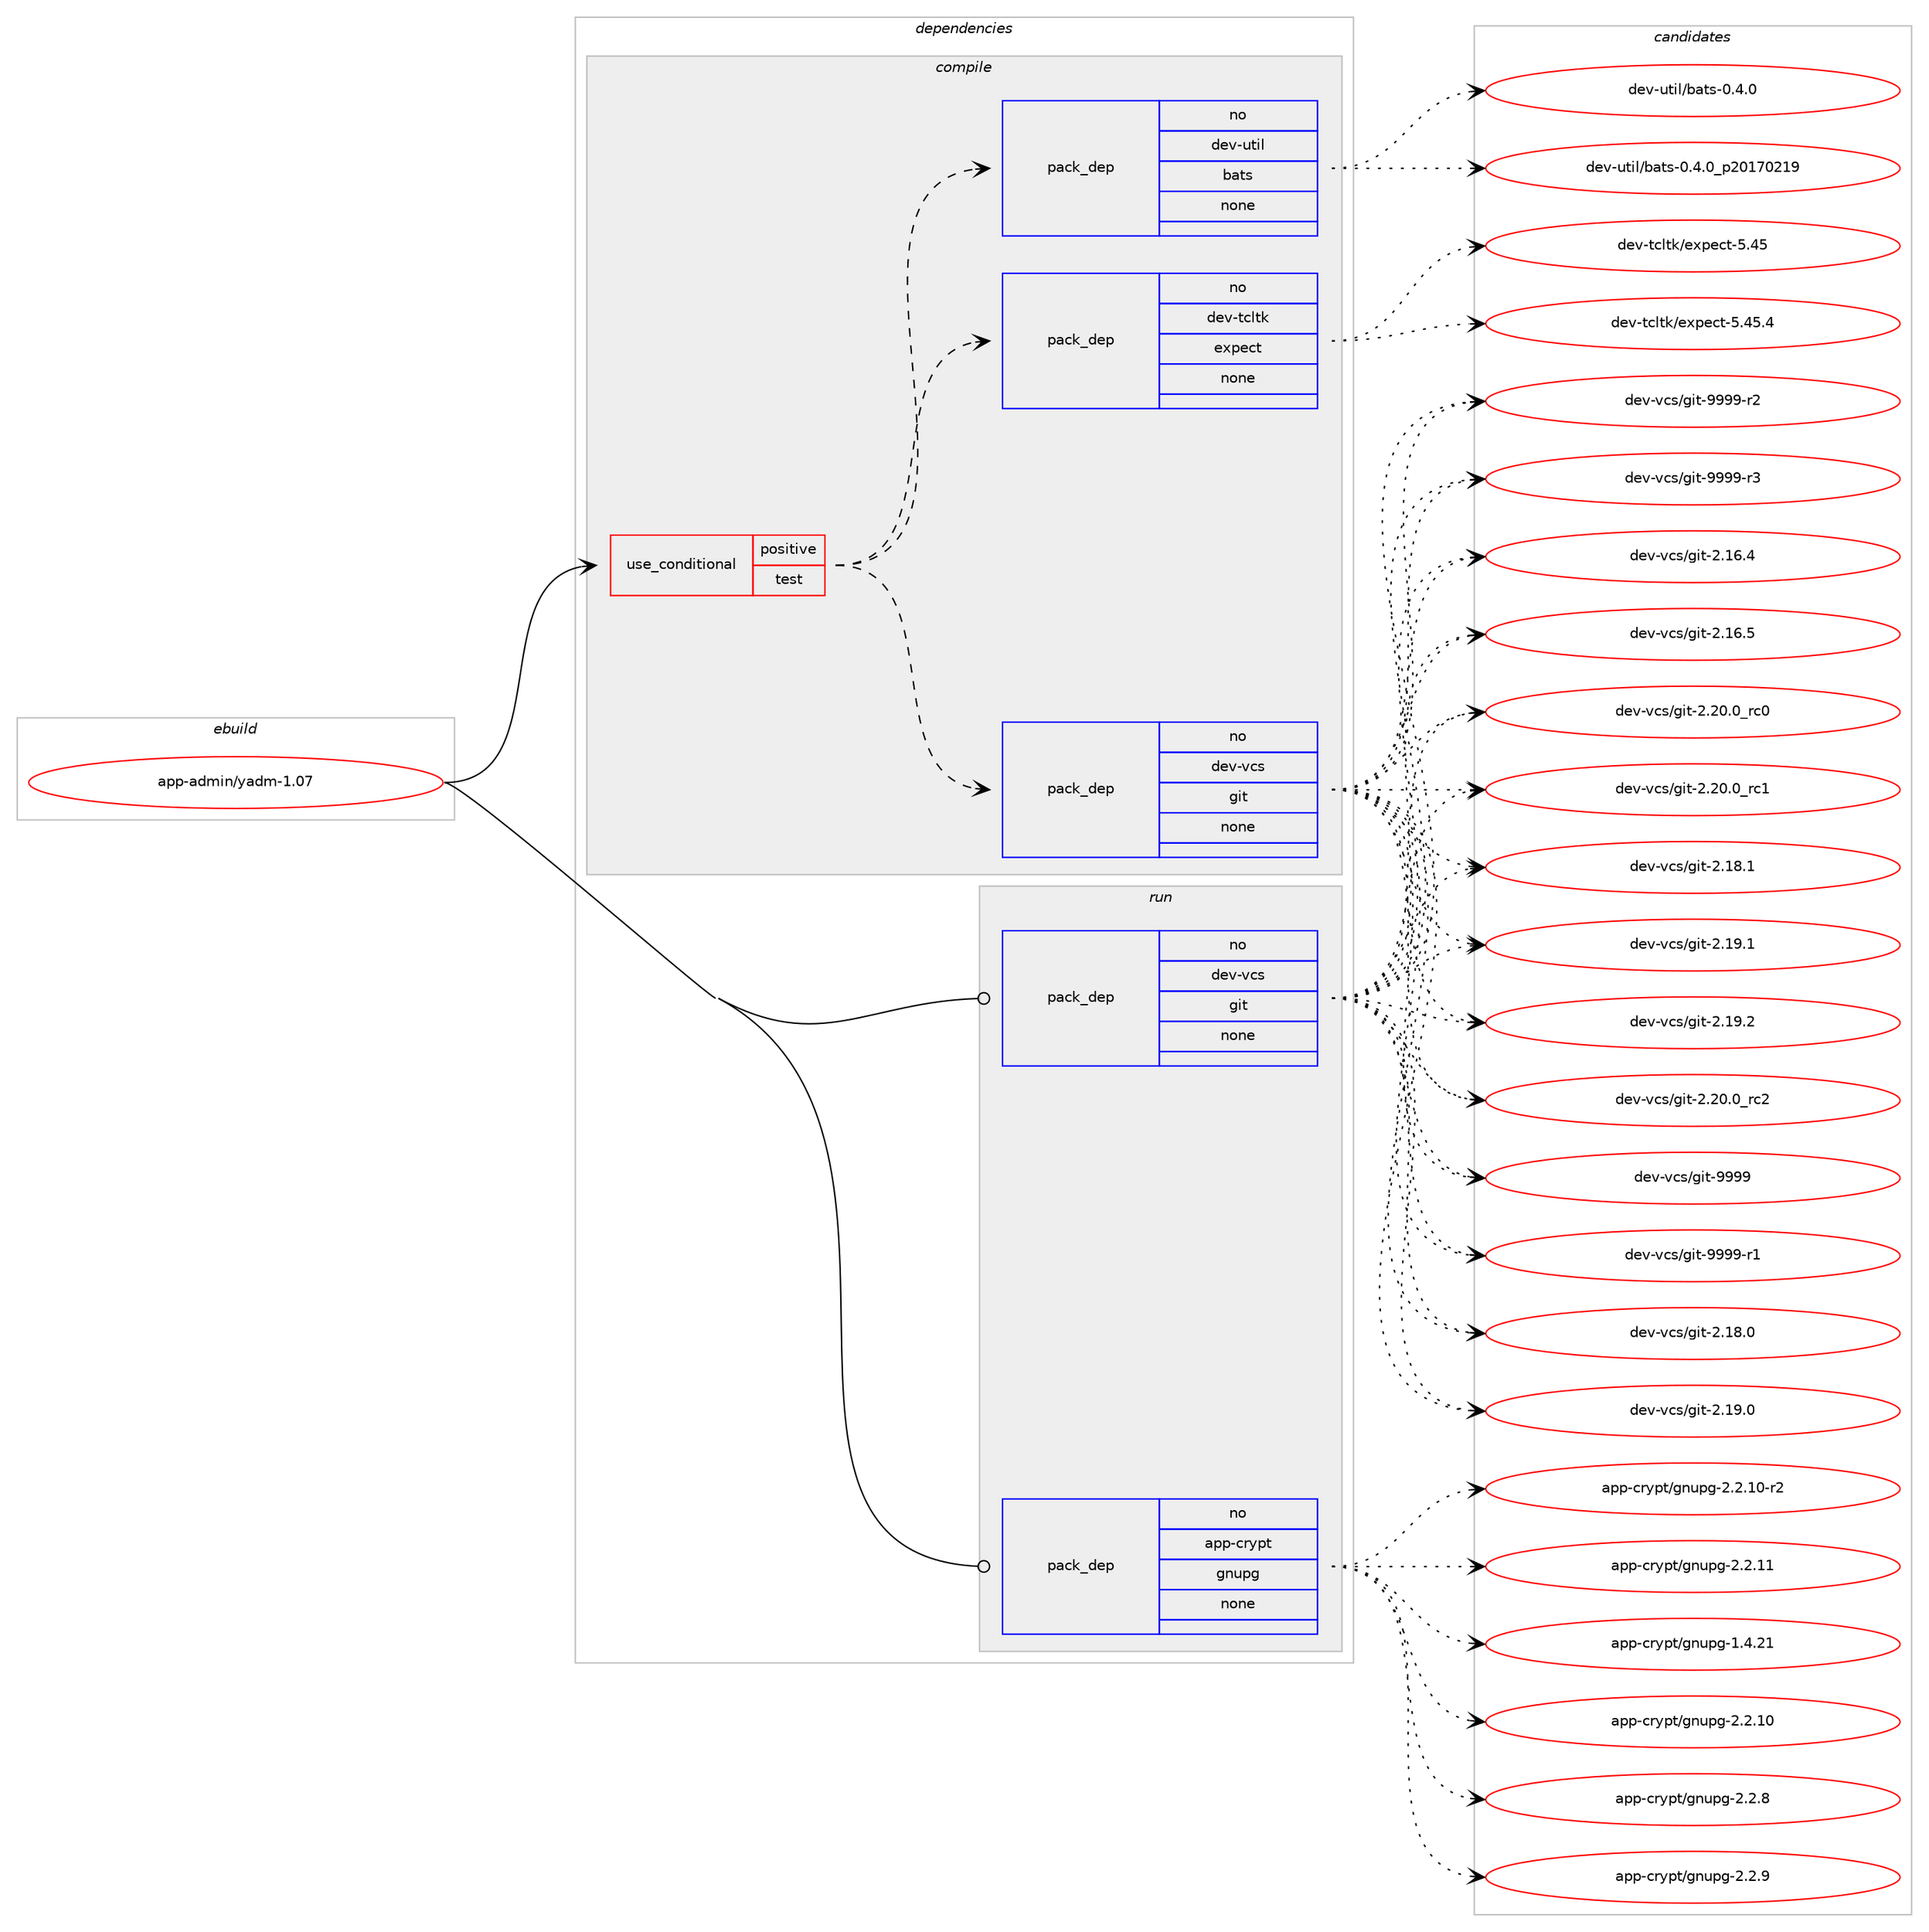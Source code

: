 digraph prolog {

# *************
# Graph options
# *************

newrank=true;
concentrate=true;
compound=true;
graph [rankdir=LR,fontname=Helvetica,fontsize=10,ranksep=1.5];#, ranksep=2.5, nodesep=0.2];
edge  [arrowhead=vee];
node  [fontname=Helvetica,fontsize=10];

# **********
# The ebuild
# **********

subgraph cluster_leftcol {
color=gray;
rank=same;
label=<<i>ebuild</i>>;
id [label="app-admin/yadm-1.07", color=red, width=4, href="../app-admin/yadm-1.07.svg"];
}

# ****************
# The dependencies
# ****************

subgraph cluster_midcol {
color=gray;
label=<<i>dependencies</i>>;
subgraph cluster_compile {
fillcolor="#eeeeee";
style=filled;
label=<<i>compile</i>>;
subgraph cond281 {
dependency1793 [label=<<TABLE BORDER="0" CELLBORDER="1" CELLSPACING="0" CELLPADDING="4"><TR><TD ROWSPAN="3" CELLPADDING="10">use_conditional</TD></TR><TR><TD>positive</TD></TR><TR><TD>test</TD></TR></TABLE>>, shape=none, color=red];
subgraph pack1438 {
dependency1794 [label=<<TABLE BORDER="0" CELLBORDER="1" CELLSPACING="0" CELLPADDING="4" WIDTH="220"><TR><TD ROWSPAN="6" CELLPADDING="30">pack_dep</TD></TR><TR><TD WIDTH="110">no</TD></TR><TR><TD>dev-tcltk</TD></TR><TR><TD>expect</TD></TR><TR><TD>none</TD></TR><TR><TD></TD></TR></TABLE>>, shape=none, color=blue];
}
dependency1793:e -> dependency1794:w [weight=20,style="dashed",arrowhead="vee"];
subgraph pack1439 {
dependency1795 [label=<<TABLE BORDER="0" CELLBORDER="1" CELLSPACING="0" CELLPADDING="4" WIDTH="220"><TR><TD ROWSPAN="6" CELLPADDING="30">pack_dep</TD></TR><TR><TD WIDTH="110">no</TD></TR><TR><TD>dev-util</TD></TR><TR><TD>bats</TD></TR><TR><TD>none</TD></TR><TR><TD></TD></TR></TABLE>>, shape=none, color=blue];
}
dependency1793:e -> dependency1795:w [weight=20,style="dashed",arrowhead="vee"];
subgraph pack1440 {
dependency1796 [label=<<TABLE BORDER="0" CELLBORDER="1" CELLSPACING="0" CELLPADDING="4" WIDTH="220"><TR><TD ROWSPAN="6" CELLPADDING="30">pack_dep</TD></TR><TR><TD WIDTH="110">no</TD></TR><TR><TD>dev-vcs</TD></TR><TR><TD>git</TD></TR><TR><TD>none</TD></TR><TR><TD></TD></TR></TABLE>>, shape=none, color=blue];
}
dependency1793:e -> dependency1796:w [weight=20,style="dashed",arrowhead="vee"];
}
id:e -> dependency1793:w [weight=20,style="solid",arrowhead="vee"];
}
subgraph cluster_compileandrun {
fillcolor="#eeeeee";
style=filled;
label=<<i>compile and run</i>>;
}
subgraph cluster_run {
fillcolor="#eeeeee";
style=filled;
label=<<i>run</i>>;
subgraph pack1441 {
dependency1797 [label=<<TABLE BORDER="0" CELLBORDER="1" CELLSPACING="0" CELLPADDING="4" WIDTH="220"><TR><TD ROWSPAN="6" CELLPADDING="30">pack_dep</TD></TR><TR><TD WIDTH="110">no</TD></TR><TR><TD>app-crypt</TD></TR><TR><TD>gnupg</TD></TR><TR><TD>none</TD></TR><TR><TD></TD></TR></TABLE>>, shape=none, color=blue];
}
id:e -> dependency1797:w [weight=20,style="solid",arrowhead="odot"];
subgraph pack1442 {
dependency1798 [label=<<TABLE BORDER="0" CELLBORDER="1" CELLSPACING="0" CELLPADDING="4" WIDTH="220"><TR><TD ROWSPAN="6" CELLPADDING="30">pack_dep</TD></TR><TR><TD WIDTH="110">no</TD></TR><TR><TD>dev-vcs</TD></TR><TR><TD>git</TD></TR><TR><TD>none</TD></TR><TR><TD></TD></TR></TABLE>>, shape=none, color=blue];
}
id:e -> dependency1798:w [weight=20,style="solid",arrowhead="odot"];
}
}

# **************
# The candidates
# **************

subgraph cluster_choices {
rank=same;
color=gray;
label=<<i>candidates</i>>;

subgraph choice1438 {
color=black;
nodesep=1;
choice100101118451169910811610747101120112101991164553465253 [label="dev-tcltk/expect-5.45", color=red, width=4,href="../dev-tcltk/expect-5.45.svg"];
choice1001011184511699108116107471011201121019911645534652534652 [label="dev-tcltk/expect-5.45.4", color=red, width=4,href="../dev-tcltk/expect-5.45.4.svg"];
dependency1794:e -> choice100101118451169910811610747101120112101991164553465253:w [style=dotted,weight="100"];
dependency1794:e -> choice1001011184511699108116107471011201121019911645534652534652:w [style=dotted,weight="100"];
}
subgraph choice1439 {
color=black;
nodesep=1;
choice10010111845117116105108479897116115454846524648 [label="dev-util/bats-0.4.0", color=red, width=4,href="../dev-util/bats-0.4.0.svg"];
choice10010111845117116105108479897116115454846524648951125048495548504957 [label="dev-util/bats-0.4.0_p20170219", color=red, width=4,href="../dev-util/bats-0.4.0_p20170219.svg"];
dependency1795:e -> choice10010111845117116105108479897116115454846524648:w [style=dotted,weight="100"];
dependency1795:e -> choice10010111845117116105108479897116115454846524648951125048495548504957:w [style=dotted,weight="100"];
}
subgraph choice1440 {
color=black;
nodesep=1;
choice10010111845118991154710310511645504649544652 [label="dev-vcs/git-2.16.4", color=red, width=4,href="../dev-vcs/git-2.16.4.svg"];
choice10010111845118991154710310511645504649544653 [label="dev-vcs/git-2.16.5", color=red, width=4,href="../dev-vcs/git-2.16.5.svg"];
choice10010111845118991154710310511645504649564648 [label="dev-vcs/git-2.18.0", color=red, width=4,href="../dev-vcs/git-2.18.0.svg"];
choice10010111845118991154710310511645504649574648 [label="dev-vcs/git-2.19.0", color=red, width=4,href="../dev-vcs/git-2.19.0.svg"];
choice10010111845118991154710310511645504650484648951149948 [label="dev-vcs/git-2.20.0_rc0", color=red, width=4,href="../dev-vcs/git-2.20.0_rc0.svg"];
choice10010111845118991154710310511645504650484648951149949 [label="dev-vcs/git-2.20.0_rc1", color=red, width=4,href="../dev-vcs/git-2.20.0_rc1.svg"];
choice10010111845118991154710310511645504649564649 [label="dev-vcs/git-2.18.1", color=red, width=4,href="../dev-vcs/git-2.18.1.svg"];
choice10010111845118991154710310511645504649574649 [label="dev-vcs/git-2.19.1", color=red, width=4,href="../dev-vcs/git-2.19.1.svg"];
choice10010111845118991154710310511645504649574650 [label="dev-vcs/git-2.19.2", color=red, width=4,href="../dev-vcs/git-2.19.2.svg"];
choice10010111845118991154710310511645504650484648951149950 [label="dev-vcs/git-2.20.0_rc2", color=red, width=4,href="../dev-vcs/git-2.20.0_rc2.svg"];
choice1001011184511899115471031051164557575757 [label="dev-vcs/git-9999", color=red, width=4,href="../dev-vcs/git-9999.svg"];
choice10010111845118991154710310511645575757574511449 [label="dev-vcs/git-9999-r1", color=red, width=4,href="../dev-vcs/git-9999-r1.svg"];
choice10010111845118991154710310511645575757574511450 [label="dev-vcs/git-9999-r2", color=red, width=4,href="../dev-vcs/git-9999-r2.svg"];
choice10010111845118991154710310511645575757574511451 [label="dev-vcs/git-9999-r3", color=red, width=4,href="../dev-vcs/git-9999-r3.svg"];
dependency1796:e -> choice10010111845118991154710310511645504649544652:w [style=dotted,weight="100"];
dependency1796:e -> choice10010111845118991154710310511645504649544653:w [style=dotted,weight="100"];
dependency1796:e -> choice10010111845118991154710310511645504649564648:w [style=dotted,weight="100"];
dependency1796:e -> choice10010111845118991154710310511645504649574648:w [style=dotted,weight="100"];
dependency1796:e -> choice10010111845118991154710310511645504650484648951149948:w [style=dotted,weight="100"];
dependency1796:e -> choice10010111845118991154710310511645504650484648951149949:w [style=dotted,weight="100"];
dependency1796:e -> choice10010111845118991154710310511645504649564649:w [style=dotted,weight="100"];
dependency1796:e -> choice10010111845118991154710310511645504649574649:w [style=dotted,weight="100"];
dependency1796:e -> choice10010111845118991154710310511645504649574650:w [style=dotted,weight="100"];
dependency1796:e -> choice10010111845118991154710310511645504650484648951149950:w [style=dotted,weight="100"];
dependency1796:e -> choice1001011184511899115471031051164557575757:w [style=dotted,weight="100"];
dependency1796:e -> choice10010111845118991154710310511645575757574511449:w [style=dotted,weight="100"];
dependency1796:e -> choice10010111845118991154710310511645575757574511450:w [style=dotted,weight="100"];
dependency1796:e -> choice10010111845118991154710310511645575757574511451:w [style=dotted,weight="100"];
}
subgraph choice1441 {
color=black;
nodesep=1;
choice9711211245991141211121164710311011711210345494652465049 [label="app-crypt/gnupg-1.4.21", color=red, width=4,href="../app-crypt/gnupg-1.4.21.svg"];
choice9711211245991141211121164710311011711210345504650464948 [label="app-crypt/gnupg-2.2.10", color=red, width=4,href="../app-crypt/gnupg-2.2.10.svg"];
choice97112112459911412111211647103110117112103455046504649484511450 [label="app-crypt/gnupg-2.2.10-r2", color=red, width=4,href="../app-crypt/gnupg-2.2.10-r2.svg"];
choice9711211245991141211121164710311011711210345504650464949 [label="app-crypt/gnupg-2.2.11", color=red, width=4,href="../app-crypt/gnupg-2.2.11.svg"];
choice97112112459911412111211647103110117112103455046504656 [label="app-crypt/gnupg-2.2.8", color=red, width=4,href="../app-crypt/gnupg-2.2.8.svg"];
choice97112112459911412111211647103110117112103455046504657 [label="app-crypt/gnupg-2.2.9", color=red, width=4,href="../app-crypt/gnupg-2.2.9.svg"];
dependency1797:e -> choice9711211245991141211121164710311011711210345494652465049:w [style=dotted,weight="100"];
dependency1797:e -> choice9711211245991141211121164710311011711210345504650464948:w [style=dotted,weight="100"];
dependency1797:e -> choice97112112459911412111211647103110117112103455046504649484511450:w [style=dotted,weight="100"];
dependency1797:e -> choice9711211245991141211121164710311011711210345504650464949:w [style=dotted,weight="100"];
dependency1797:e -> choice97112112459911412111211647103110117112103455046504656:w [style=dotted,weight="100"];
dependency1797:e -> choice97112112459911412111211647103110117112103455046504657:w [style=dotted,weight="100"];
}
subgraph choice1442 {
color=black;
nodesep=1;
choice10010111845118991154710310511645504649544652 [label="dev-vcs/git-2.16.4", color=red, width=4,href="../dev-vcs/git-2.16.4.svg"];
choice10010111845118991154710310511645504649544653 [label="dev-vcs/git-2.16.5", color=red, width=4,href="../dev-vcs/git-2.16.5.svg"];
choice10010111845118991154710310511645504649564648 [label="dev-vcs/git-2.18.0", color=red, width=4,href="../dev-vcs/git-2.18.0.svg"];
choice10010111845118991154710310511645504649574648 [label="dev-vcs/git-2.19.0", color=red, width=4,href="../dev-vcs/git-2.19.0.svg"];
choice10010111845118991154710310511645504650484648951149948 [label="dev-vcs/git-2.20.0_rc0", color=red, width=4,href="../dev-vcs/git-2.20.0_rc0.svg"];
choice10010111845118991154710310511645504650484648951149949 [label="dev-vcs/git-2.20.0_rc1", color=red, width=4,href="../dev-vcs/git-2.20.0_rc1.svg"];
choice10010111845118991154710310511645504649564649 [label="dev-vcs/git-2.18.1", color=red, width=4,href="../dev-vcs/git-2.18.1.svg"];
choice10010111845118991154710310511645504649574649 [label="dev-vcs/git-2.19.1", color=red, width=4,href="../dev-vcs/git-2.19.1.svg"];
choice10010111845118991154710310511645504649574650 [label="dev-vcs/git-2.19.2", color=red, width=4,href="../dev-vcs/git-2.19.2.svg"];
choice10010111845118991154710310511645504650484648951149950 [label="dev-vcs/git-2.20.0_rc2", color=red, width=4,href="../dev-vcs/git-2.20.0_rc2.svg"];
choice1001011184511899115471031051164557575757 [label="dev-vcs/git-9999", color=red, width=4,href="../dev-vcs/git-9999.svg"];
choice10010111845118991154710310511645575757574511449 [label="dev-vcs/git-9999-r1", color=red, width=4,href="../dev-vcs/git-9999-r1.svg"];
choice10010111845118991154710310511645575757574511450 [label="dev-vcs/git-9999-r2", color=red, width=4,href="../dev-vcs/git-9999-r2.svg"];
choice10010111845118991154710310511645575757574511451 [label="dev-vcs/git-9999-r3", color=red, width=4,href="../dev-vcs/git-9999-r3.svg"];
dependency1798:e -> choice10010111845118991154710310511645504649544652:w [style=dotted,weight="100"];
dependency1798:e -> choice10010111845118991154710310511645504649544653:w [style=dotted,weight="100"];
dependency1798:e -> choice10010111845118991154710310511645504649564648:w [style=dotted,weight="100"];
dependency1798:e -> choice10010111845118991154710310511645504649574648:w [style=dotted,weight="100"];
dependency1798:e -> choice10010111845118991154710310511645504650484648951149948:w [style=dotted,weight="100"];
dependency1798:e -> choice10010111845118991154710310511645504650484648951149949:w [style=dotted,weight="100"];
dependency1798:e -> choice10010111845118991154710310511645504649564649:w [style=dotted,weight="100"];
dependency1798:e -> choice10010111845118991154710310511645504649574649:w [style=dotted,weight="100"];
dependency1798:e -> choice10010111845118991154710310511645504649574650:w [style=dotted,weight="100"];
dependency1798:e -> choice10010111845118991154710310511645504650484648951149950:w [style=dotted,weight="100"];
dependency1798:e -> choice1001011184511899115471031051164557575757:w [style=dotted,weight="100"];
dependency1798:e -> choice10010111845118991154710310511645575757574511449:w [style=dotted,weight="100"];
dependency1798:e -> choice10010111845118991154710310511645575757574511450:w [style=dotted,weight="100"];
dependency1798:e -> choice10010111845118991154710310511645575757574511451:w [style=dotted,weight="100"];
}
}

}
